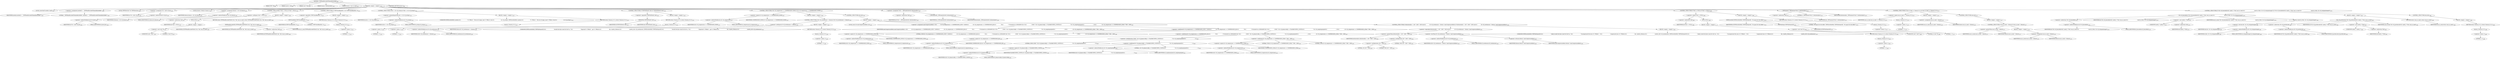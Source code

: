 digraph "_TIFFReadEncodedTileAndAllocBuffer" {  
"76190" [label = <(METHOD,_TIFFReadEncodedTileAndAllocBuffer)<SUB>999</SUB>> ]
"76191" [label = <(PARAM,TIFF *tif)<SUB>999</SUB>> ]
"76192" [label = <(PARAM,uint32_t tile)<SUB>999</SUB>> ]
"76193" [label = <(PARAM,void **buf)<SUB>1000</SUB>> ]
"76194" [label = <(PARAM,tmsize_t bufsizetoalloc)<SUB>1000</SUB>> ]
"76195" [label = <(PARAM,tmsize_t size_to_read)<SUB>1001</SUB>> ]
"76196" [label = <(BLOCK,&lt;empty&gt;,&lt;empty&gt;)<SUB>1002</SUB>> ]
"76197" [label = <(LOCAL,constchar[] module: char[])<SUB>1003</SUB>> ]
"76198" [label = <(&lt;operator&gt;.assignment,module[] = &quot;_TIFFReadEncodedTileAndAllocBuffer&quot;)<SUB>1003</SUB>> ]
"76199" [label = <(IDENTIFIER,module,module[] = &quot;_TIFFReadEncodedTileAndAllocBuffer&quot;)<SUB>1003</SUB>> ]
"76200" [label = <(LITERAL,&quot;_TIFFReadEncodedTileAndAllocBuffer&quot;,module[] = &quot;_TIFFReadEncodedTileAndAllocBuffer&quot;)<SUB>1003</SUB>> ]
"76201" [label = <(LOCAL,TIFFDirectory* td: TIFFDirectory)<SUB>1004</SUB>> ]
"76202" [label = <(&lt;operator&gt;.assignment,*td = &amp;tif-&gt;tif_dir)<SUB>1004</SUB>> ]
"76203" [label = <(IDENTIFIER,td,*td = &amp;tif-&gt;tif_dir)<SUB>1004</SUB>> ]
"76204" [label = <(&lt;operator&gt;.addressOf,&amp;tif-&gt;tif_dir)<SUB>1004</SUB>> ]
"76205" [label = <(&lt;operator&gt;.indirectFieldAccess,tif-&gt;tif_dir)<SUB>1004</SUB>> ]
"76206" [label = <(IDENTIFIER,tif,*td = &amp;tif-&gt;tif_dir)<SUB>1004</SUB>> ]
"76207" [label = <(FIELD_IDENTIFIER,tif_dir,tif_dir)<SUB>1004</SUB>> ]
"76208" [label = <(LOCAL,tmsize_t tilesize: tmsize_t)<SUB>1005</SUB>> ]
"76209" [label = <(&lt;operator&gt;.assignment,tilesize = tif-&gt;tif_tilesize)<SUB>1005</SUB>> ]
"76210" [label = <(IDENTIFIER,tilesize,tilesize = tif-&gt;tif_tilesize)<SUB>1005</SUB>> ]
"76211" [label = <(&lt;operator&gt;.indirectFieldAccess,tif-&gt;tif_tilesize)<SUB>1005</SUB>> ]
"76212" [label = <(IDENTIFIER,tif,tilesize = tif-&gt;tif_tilesize)<SUB>1005</SUB>> ]
"76213" [label = <(FIELD_IDENTIFIER,tif_tilesize,tif_tilesize)<SUB>1005</SUB>> ]
"76214" [label = <(CONTROL_STRUCTURE,if (*buf != NULL),if (*buf != NULL))<SUB>1007</SUB>> ]
"76215" [label = <(&lt;operator&gt;.notEquals,*buf != NULL)<SUB>1007</SUB>> ]
"76216" [label = <(&lt;operator&gt;.indirection,*buf)<SUB>1007</SUB>> ]
"76217" [label = <(IDENTIFIER,buf,*buf != NULL)<SUB>1007</SUB>> ]
"76218" [label = <(NULL,NULL)<SUB>1007</SUB>> ]
"76219" [label = <(BLOCK,&lt;empty&gt;,&lt;empty&gt;)> ]
"76220" [label = <(&lt;operator&gt;.cast,(void *)0)<SUB>1007</SUB>> ]
"76221" [label = <(UNKNOWN,void *,void *)<SUB>1007</SUB>> ]
"76222" [label = <(LITERAL,0,(void *)0)<SUB>1007</SUB>> ]
"76223" [label = <(BLOCK,&lt;empty&gt;,&lt;empty&gt;)<SUB>1008</SUB>> ]
"76224" [label = <(RETURN,return TIFFReadEncodedTile(tif, tile, *buf, size_to_read);,return TIFFReadEncodedTile(tif, tile, *buf, size_to_read);)<SUB>1009</SUB>> ]
"76225" [label = <(TIFFReadEncodedTile,TIFFReadEncodedTile(tif, tile, *buf, size_to_read))<SUB>1009</SUB>> ]
"76226" [label = <(IDENTIFIER,tif,TIFFReadEncodedTile(tif, tile, *buf, size_to_read))<SUB>1009</SUB>> ]
"76227" [label = <(IDENTIFIER,tile,TIFFReadEncodedTile(tif, tile, *buf, size_to_read))<SUB>1009</SUB>> ]
"76228" [label = <(&lt;operator&gt;.indirection,*buf)<SUB>1009</SUB>> ]
"76229" [label = <(IDENTIFIER,buf,TIFFReadEncodedTile(tif, tile, *buf, size_to_read))<SUB>1009</SUB>> ]
"76230" [label = <(IDENTIFIER,size_to_read,TIFFReadEncodedTile(tif, tile, *buf, size_to_read))<SUB>1009</SUB>> ]
"76231" [label = <(CONTROL_STRUCTURE,if (!TIFFCheckRead(tif, 1)),if (!TIFFCheckRead(tif, 1)))<SUB>1012</SUB>> ]
"76232" [label = <(&lt;operator&gt;.logicalNot,!TIFFCheckRead(tif, 1))<SUB>1012</SUB>> ]
"76233" [label = <(TIFFCheckRead,TIFFCheckRead(tif, 1))<SUB>1012</SUB>> ]
"76234" [label = <(IDENTIFIER,tif,TIFFCheckRead(tif, 1))<SUB>1012</SUB>> ]
"76235" [label = <(LITERAL,1,TIFFCheckRead(tif, 1))<SUB>1012</SUB>> ]
"76236" [label = <(BLOCK,&lt;empty&gt;,&lt;empty&gt;)<SUB>1013</SUB>> ]
"76237" [label = <(RETURN,return ((tmsize_t)(-1));,return ((tmsize_t)(-1));)<SUB>1013</SUB>> ]
"76238" [label = <(tmsize_t,(tmsize_t)(-1))<SUB>1013</SUB>> ]
"76239" [label = <(&lt;operator&gt;.minus,-1)<SUB>1013</SUB>> ]
"76240" [label = <(LITERAL,1,-1)<SUB>1013</SUB>> ]
"76241" [label = <(CONTROL_STRUCTURE,if (tile &gt;= td-&gt;td_nstrips),if (tile &gt;= td-&gt;td_nstrips))<SUB>1014</SUB>> ]
"76242" [label = <(&lt;operator&gt;.greaterEqualsThan,tile &gt;= td-&gt;td_nstrips)<SUB>1014</SUB>> ]
"76243" [label = <(IDENTIFIER,tile,tile &gt;= td-&gt;td_nstrips)<SUB>1014</SUB>> ]
"76244" [label = <(&lt;operator&gt;.indirectFieldAccess,td-&gt;td_nstrips)<SUB>1014</SUB>> ]
"76245" [label = <(IDENTIFIER,td,tile &gt;= td-&gt;td_nstrips)<SUB>1014</SUB>> ]
"76246" [label = <(FIELD_IDENTIFIER,td_nstrips,td_nstrips)<SUB>1014</SUB>> ]
"76247" [label = <(BLOCK,&lt;empty&gt;,&lt;empty&gt;)<SUB>1015</SUB>> ]
"76248" [label = <(UNKNOWN,TIFFErrorExtR(tif, module,\012                      &quot;%&quot; PRIu32 &quot;: Tile out of range, max %&quot; PRIu32, tile,\012                      td-&gt;td_nstrips);,TIFFErrorExtR(tif, module,\012                      &quot;%&quot; PRIu32 &quot;: Tile out of range, max %&quot; PRIu32, tile,\012                      td-&gt;td_nstrips);)<SUB>1016</SUB>> ]
"76249" [label = <(RETURN,return ((tmsize_t)(-1));,return ((tmsize_t)(-1));)<SUB>1019</SUB>> ]
"76250" [label = <(tmsize_t,(tmsize_t)(-1))<SUB>1019</SUB>> ]
"76251" [label = <(&lt;operator&gt;.minus,-1)<SUB>1019</SUB>> ]
"76252" [label = <(LITERAL,1,-1)<SUB>1019</SUB>> ]
"76253" [label = <(CONTROL_STRUCTURE,if (!TIFFFillTile(tif, tile)),if (!TIFFFillTile(tif, tile)))<SUB>1022</SUB>> ]
"76254" [label = <(&lt;operator&gt;.logicalNot,!TIFFFillTile(tif, tile))<SUB>1022</SUB>> ]
"76255" [label = <(TIFFFillTile,TIFFFillTile(tif, tile))<SUB>1022</SUB>> ]
"76256" [label = <(IDENTIFIER,tif,TIFFFillTile(tif, tile))<SUB>1022</SUB>> ]
"76257" [label = <(IDENTIFIER,tile,TIFFFillTile(tif, tile))<SUB>1022</SUB>> ]
"76258" [label = <(BLOCK,&lt;empty&gt;,&lt;empty&gt;)<SUB>1023</SUB>> ]
"76259" [label = <(RETURN,return ((tmsize_t)(-1));,return ((tmsize_t)(-1));)<SUB>1023</SUB>> ]
"76260" [label = <(tmsize_t,(tmsize_t)(-1))<SUB>1023</SUB>> ]
"76261" [label = <(&lt;operator&gt;.minus,-1)<SUB>1023</SUB>> ]
"76262" [label = <(LITERAL,1,-1)<SUB>1023</SUB>> ]
"76263" [label = <(CONTROL_STRUCTURE,if (td-&gt;td_compression == COMPRESSION_NONE),if (td-&gt;td_compression == COMPRESSION_NONE))<SUB>1027</SUB>> ]
"76264" [label = <(&lt;operator&gt;.equals,td-&gt;td_compression == COMPRESSION_NONE)<SUB>1027</SUB>> ]
"76265" [label = <(&lt;operator&gt;.indirectFieldAccess,td-&gt;td_compression)<SUB>1027</SUB>> ]
"76266" [label = <(IDENTIFIER,td,td-&gt;td_compression == COMPRESSION_NONE)<SUB>1027</SUB>> ]
"76267" [label = <(FIELD_IDENTIFIER,td_compression,td_compression)<SUB>1027</SUB>> ]
"76268" [label = <(IDENTIFIER,COMPRESSION_NONE,td-&gt;td_compression == COMPRESSION_NONE)<SUB>1027</SUB>> ]
"76269" [label = <(BLOCK,&lt;empty&gt;,&lt;empty&gt;)<SUB>1028</SUB>> ]
"76270" [label = <(CONTROL_STRUCTURE,if (tif-&gt;tif_rawdatasize != tilesize),if (tif-&gt;tif_rawdatasize != tilesize))<SUB>1029</SUB>> ]
"76271" [label = <(&lt;operator&gt;.notEquals,tif-&gt;tif_rawdatasize != tilesize)<SUB>1029</SUB>> ]
"76272" [label = <(&lt;operator&gt;.indirectFieldAccess,tif-&gt;tif_rawdatasize)<SUB>1029</SUB>> ]
"76273" [label = <(IDENTIFIER,tif,tif-&gt;tif_rawdatasize != tilesize)<SUB>1029</SUB>> ]
"76274" [label = <(FIELD_IDENTIFIER,tif_rawdatasize,tif_rawdatasize)<SUB>1029</SUB>> ]
"76275" [label = <(IDENTIFIER,tilesize,tif-&gt;tif_rawdatasize != tilesize)<SUB>1029</SUB>> ]
"76276" [label = <(BLOCK,&lt;empty&gt;,&lt;empty&gt;)<SUB>1030</SUB>> ]
"76277" [label = <(UNKNOWN,TIFFErrorExtR(tif, TIFFFileName(tif),\012                          &quot;Invalid tile byte count for tile %u. &quot;\012                          &quot;Expected %&quot; PRIu64 &quot;, got %&quot; PRIu64,\012                          tile, (uint64_t)tilesize,\012                          (uint64_t)tif-&gt;tif_rawdatasize);,TIFFErrorExtR(tif, TIFFFileName(tif),\012                          &quot;Invalid tile byte count for tile %u. &quot;\012                          &quot;Expected %&quot; PRIu64 &quot;, got %&quot; PRIu64,\012                          tile, (uint64_t)tilesize,\012                          (uint64_t)tif-&gt;tif_rawdatasize);)<SUB>1031</SUB>> ]
"76278" [label = <(RETURN,return ((tmsize_t)(-1));,return ((tmsize_t)(-1));)<SUB>1036</SUB>> ]
"76279" [label = <(tmsize_t,(tmsize_t)(-1))<SUB>1036</SUB>> ]
"76280" [label = <(&lt;operator&gt;.minus,-1)<SUB>1036</SUB>> ]
"76281" [label = <(LITERAL,1,-1)<SUB>1036</SUB>> ]
"76282" [label = <(CONTROL_STRUCTURE,else,else)<SUB>1040</SUB>> ]
"76283" [label = <(BLOCK,&lt;empty&gt;,&lt;empty&gt;)<SUB>1040</SUB>> ]
"76284" [label = <(LOCAL,const int maxCompressionRatio: int)<SUB>1045</SUB>> ]
"76285" [label = <(&lt;operator&gt;.assignment,maxCompressionRatio =\012            td-&gt;td_compression == COMPRESSION_ZSTD ? 33000\012            : td-&gt;td_compression == COMPRESSION_JXL\012                ?\012                /* Evaluated on a 8000x8000 tile */\012                25000 * (td-&gt;td_planarconfig == PLANARCONFIG_CONTIG\012                             ? td-&gt;td_samplesperpixel\012                             : 1)\012                : td-&gt;td_compression == COMPRESSION_LZMA ? 7000 : 1000)<SUB>1045</SUB>> ]
"76286" [label = <(IDENTIFIER,maxCompressionRatio,maxCompressionRatio =\012            td-&gt;td_compression == COMPRESSION_ZSTD ? 33000\012            : td-&gt;td_compression == COMPRESSION_JXL\012                ?\012                /* Evaluated on a 8000x8000 tile */\012                25000 * (td-&gt;td_planarconfig == PLANARCONFIG_CONTIG\012                             ? td-&gt;td_samplesperpixel\012                             : 1)\012                : td-&gt;td_compression == COMPRESSION_LZMA ? 7000 : 1000)<SUB>1045</SUB>> ]
"76287" [label = <(&lt;operator&gt;.conditional,td-&gt;td_compression == COMPRESSION_ZSTD ? 33000\012            : td-&gt;td_compression == COMPRESSION_JXL\012                ?\012                /* Evaluated on a 8000x8000 tile */\012                25000 * (td-&gt;td_planarconfig == PLANARCONFIG_CONTIG\012                             ? td-&gt;td_samplesperpixel\012                             : 1)\012                : td-&gt;td_compression == COMPRESSION_LZMA ? 7000 : 1000)<SUB>1046</SUB>> ]
"76288" [label = <(&lt;operator&gt;.equals,td-&gt;td_compression == COMPRESSION_ZSTD)<SUB>1046</SUB>> ]
"76289" [label = <(&lt;operator&gt;.indirectFieldAccess,td-&gt;td_compression)<SUB>1046</SUB>> ]
"76290" [label = <(IDENTIFIER,td,td-&gt;td_compression == COMPRESSION_ZSTD)<SUB>1046</SUB>> ]
"76291" [label = <(FIELD_IDENTIFIER,td_compression,td_compression)<SUB>1046</SUB>> ]
"76292" [label = <(IDENTIFIER,COMPRESSION_ZSTD,td-&gt;td_compression == COMPRESSION_ZSTD)<SUB>1046</SUB>> ]
"76293" [label = <(LITERAL,33000,td-&gt;td_compression == COMPRESSION_ZSTD ? 33000\012            : td-&gt;td_compression == COMPRESSION_JXL\012                ?\012                /* Evaluated on a 8000x8000 tile */\012                25000 * (td-&gt;td_planarconfig == PLANARCONFIG_CONTIG\012                             ? td-&gt;td_samplesperpixel\012                             : 1)\012                : td-&gt;td_compression == COMPRESSION_LZMA ? 7000 : 1000)<SUB>1046</SUB>> ]
"76294" [label = <(&lt;operator&gt;.conditional,td-&gt;td_compression == COMPRESSION_JXL\012                ?\012                /* Evaluated on a 8000x8000 tile */\012                25000 * (td-&gt;td_planarconfig == PLANARCONFIG_CONTIG\012                             ? td-&gt;td_samplesperpixel\012                             : 1)\012                : td-&gt;td_compression == COMPRESSION_LZMA ? 7000 : 1000)<SUB>1047</SUB>> ]
"76295" [label = <(&lt;operator&gt;.equals,td-&gt;td_compression == COMPRESSION_JXL)<SUB>1047</SUB>> ]
"76296" [label = <(&lt;operator&gt;.indirectFieldAccess,td-&gt;td_compression)<SUB>1047</SUB>> ]
"76297" [label = <(IDENTIFIER,td,td-&gt;td_compression == COMPRESSION_JXL)<SUB>1047</SUB>> ]
"76298" [label = <(FIELD_IDENTIFIER,td_compression,td_compression)<SUB>1047</SUB>> ]
"76299" [label = <(IDENTIFIER,COMPRESSION_JXL,td-&gt;td_compression == COMPRESSION_JXL)<SUB>1047</SUB>> ]
"76300" [label = <(&lt;operator&gt;.multiplication,25000 * (td-&gt;td_planarconfig == PLANARCONFIG_CONTIG\012                             ? td-&gt;td_samplesperpixel\012                             : 1))<SUB>1050</SUB>> ]
"76301" [label = <(LITERAL,25000,25000 * (td-&gt;td_planarconfig == PLANARCONFIG_CONTIG\012                             ? td-&gt;td_samplesperpixel\012                             : 1))<SUB>1050</SUB>> ]
"76302" [label = <(&lt;operator&gt;.conditional,td-&gt;td_planarconfig == PLANARCONFIG_CONTIG\012                             ? td-&gt;td_samplesperpixel\012                             : 1)<SUB>1050</SUB>> ]
"76303" [label = <(&lt;operator&gt;.equals,td-&gt;td_planarconfig == PLANARCONFIG_CONTIG)<SUB>1050</SUB>> ]
"76304" [label = <(&lt;operator&gt;.indirectFieldAccess,td-&gt;td_planarconfig)<SUB>1050</SUB>> ]
"76305" [label = <(IDENTIFIER,td,td-&gt;td_planarconfig == PLANARCONFIG_CONTIG)<SUB>1050</SUB>> ]
"76306" [label = <(FIELD_IDENTIFIER,td_planarconfig,td_planarconfig)<SUB>1050</SUB>> ]
"76307" [label = <(IDENTIFIER,PLANARCONFIG_CONTIG,td-&gt;td_planarconfig == PLANARCONFIG_CONTIG)<SUB>1050</SUB>> ]
"76308" [label = <(&lt;operator&gt;.indirectFieldAccess,td-&gt;td_samplesperpixel)<SUB>1051</SUB>> ]
"76309" [label = <(IDENTIFIER,td,td-&gt;td_planarconfig == PLANARCONFIG_CONTIG\012                             ? td-&gt;td_samplesperpixel\012                             : 1)<SUB>1051</SUB>> ]
"76310" [label = <(FIELD_IDENTIFIER,td_samplesperpixel,td_samplesperpixel)<SUB>1051</SUB>> ]
"76311" [label = <(LITERAL,1,td-&gt;td_planarconfig == PLANARCONFIG_CONTIG\012                             ? td-&gt;td_samplesperpixel\012                             : 1)<SUB>1052</SUB>> ]
"76312" [label = <(&lt;operator&gt;.conditional,td-&gt;td_compression == COMPRESSION_LZMA ? 7000 : 1000)<SUB>1053</SUB>> ]
"76313" [label = <(&lt;operator&gt;.equals,td-&gt;td_compression == COMPRESSION_LZMA)<SUB>1053</SUB>> ]
"76314" [label = <(&lt;operator&gt;.indirectFieldAccess,td-&gt;td_compression)<SUB>1053</SUB>> ]
"76315" [label = <(IDENTIFIER,td,td-&gt;td_compression == COMPRESSION_LZMA)<SUB>1053</SUB>> ]
"76316" [label = <(FIELD_IDENTIFIER,td_compression,td_compression)<SUB>1053</SUB>> ]
"76317" [label = <(IDENTIFIER,COMPRESSION_LZMA,td-&gt;td_compression == COMPRESSION_LZMA)<SUB>1053</SUB>> ]
"76318" [label = <(LITERAL,7000,td-&gt;td_compression == COMPRESSION_LZMA ? 7000 : 1000)<SUB>1053</SUB>> ]
"76319" [label = <(LITERAL,1000,td-&gt;td_compression == COMPRESSION_LZMA ? 7000 : 1000)<SUB>1053</SUB>> ]
"76320" [label = <(CONTROL_STRUCTURE,if (bufsizetoalloc &gt; 100 * 1000 * 1000 &amp;&amp;\012            tif-&gt;tif_rawdatasize &lt; tilesize / maxCompressionRatio),if (bufsizetoalloc &gt; 100 * 1000 * 1000 &amp;&amp;\012            tif-&gt;tif_rawdatasize &lt; tilesize / maxCompressionRatio))<SUB>1054</SUB>> ]
"76321" [label = <(&lt;operator&gt;.logicalAnd,bufsizetoalloc &gt; 100 * 1000 * 1000 &amp;&amp;\012            tif-&gt;tif_rawdatasize &lt; tilesize / maxCompressionRatio)<SUB>1054</SUB>> ]
"76322" [label = <(&lt;operator&gt;.greaterThan,bufsizetoalloc &gt; 100 * 1000 * 1000)<SUB>1054</SUB>> ]
"76323" [label = <(IDENTIFIER,bufsizetoalloc,bufsizetoalloc &gt; 100 * 1000 * 1000)<SUB>1054</SUB>> ]
"76324" [label = <(&lt;operator&gt;.multiplication,100 * 1000 * 1000)<SUB>1054</SUB>> ]
"76325" [label = <(&lt;operator&gt;.multiplication,100 * 1000)<SUB>1054</SUB>> ]
"76326" [label = <(LITERAL,100,100 * 1000)<SUB>1054</SUB>> ]
"76327" [label = <(LITERAL,1000,100 * 1000)<SUB>1054</SUB>> ]
"76328" [label = <(LITERAL,1000,100 * 1000 * 1000)<SUB>1054</SUB>> ]
"76329" [label = <(&lt;operator&gt;.lessThan,tif-&gt;tif_rawdatasize &lt; tilesize / maxCompressionRatio)<SUB>1055</SUB>> ]
"76330" [label = <(&lt;operator&gt;.indirectFieldAccess,tif-&gt;tif_rawdatasize)<SUB>1055</SUB>> ]
"76331" [label = <(IDENTIFIER,tif,tif-&gt;tif_rawdatasize &lt; tilesize / maxCompressionRatio)<SUB>1055</SUB>> ]
"76332" [label = <(FIELD_IDENTIFIER,tif_rawdatasize,tif_rawdatasize)<SUB>1055</SUB>> ]
"76333" [label = <(&lt;operator&gt;.division,tilesize / maxCompressionRatio)<SUB>1055</SUB>> ]
"76334" [label = <(IDENTIFIER,tilesize,tilesize / maxCompressionRatio)<SUB>1055</SUB>> ]
"76335" [label = <(IDENTIFIER,maxCompressionRatio,tilesize / maxCompressionRatio)<SUB>1055</SUB>> ]
"76336" [label = <(BLOCK,&lt;empty&gt;,&lt;empty&gt;)<SUB>1056</SUB>> ]
"76337" [label = <(UNKNOWN,TIFFErrorExtR(tif, TIFFFileName(tif),\012                          &quot;Likely invalid tile byte count for tile %u. &quot;\012                          &quot;Uncompressed tile size is %&quot; PRIu64 &quot;, &quot;\012                          &quot;compressed one is %&quot; PRIu64,\012                          tile, (uint64_t)tilesize,\012                          (uint64_t)tif-&gt;tif_rawdatasize);,TIFFErrorExtR(tif, TIFFFileName(tif),\012                          &quot;Likely invalid tile byte count for tile %u. &quot;\012                          &quot;Uncompressed tile size is %&quot; PRIu64 &quot;, &quot;\012                          &quot;compressed one is %&quot; PRIu64,\012                          tile, (uint64_t)tilesize,\012                          (uint64_t)tif-&gt;tif_rawdatasize);)<SUB>1057</SUB>> ]
"76338" [label = <(RETURN,return ((tmsize_t)(-1));,return ((tmsize_t)(-1));)<SUB>1063</SUB>> ]
"76339" [label = <(tmsize_t,(tmsize_t)(-1))<SUB>1063</SUB>> ]
"76340" [label = <(&lt;operator&gt;.minus,-1)<SUB>1063</SUB>> ]
"76341" [label = <(LITERAL,1,-1)<SUB>1063</SUB>> ]
"76342" [label = <(&lt;operator&gt;.assignment,*buf = _TIFFmallocExt(tif, bufsizetoalloc))<SUB>1067</SUB>> ]
"76343" [label = <(&lt;operator&gt;.indirection,*buf)<SUB>1067</SUB>> ]
"76344" [label = <(IDENTIFIER,buf,*buf = _TIFFmallocExt(tif, bufsizetoalloc))<SUB>1067</SUB>> ]
"76345" [label = <(_TIFFmallocExt,_TIFFmallocExt(tif, bufsizetoalloc))<SUB>1067</SUB>> ]
"76346" [label = <(IDENTIFIER,tif,_TIFFmallocExt(tif, bufsizetoalloc))<SUB>1067</SUB>> ]
"76347" [label = <(IDENTIFIER,bufsizetoalloc,_TIFFmallocExt(tif, bufsizetoalloc))<SUB>1067</SUB>> ]
"76348" [label = <(CONTROL_STRUCTURE,if (*buf == NULL),if (*buf == NULL))<SUB>1068</SUB>> ]
"76349" [label = <(&lt;operator&gt;.equals,*buf == NULL)<SUB>1068</SUB>> ]
"76350" [label = <(&lt;operator&gt;.indirection,*buf)<SUB>1068</SUB>> ]
"76351" [label = <(IDENTIFIER,buf,*buf == NULL)<SUB>1068</SUB>> ]
"76352" [label = <(NULL,NULL)<SUB>1068</SUB>> ]
"76353" [label = <(BLOCK,&lt;empty&gt;,&lt;empty&gt;)> ]
"76354" [label = <(&lt;operator&gt;.cast,(void *)0)<SUB>1068</SUB>> ]
"76355" [label = <(UNKNOWN,void *,void *)<SUB>1068</SUB>> ]
"76356" [label = <(LITERAL,0,(void *)0)<SUB>1068</SUB>> ]
"76357" [label = <(BLOCK,&lt;empty&gt;,&lt;empty&gt;)<SUB>1069</SUB>> ]
"76358" [label = <(TIFFErrorExtR,TIFFErrorExtR(tif, TIFFFileName(tif), &quot;No space for tile buffer&quot;))<SUB>1070</SUB>> ]
"76359" [label = <(IDENTIFIER,tif,TIFFErrorExtR(tif, TIFFFileName(tif), &quot;No space for tile buffer&quot;))<SUB>1070</SUB>> ]
"76360" [label = <(TIFFFileName,TIFFFileName(tif))<SUB>1070</SUB>> ]
"76361" [label = <(IDENTIFIER,tif,TIFFFileName(tif))<SUB>1070</SUB>> ]
"76362" [label = <(LITERAL,&quot;No space for tile buffer&quot;,TIFFErrorExtR(tif, TIFFFileName(tif), &quot;No space for tile buffer&quot;))<SUB>1070</SUB>> ]
"76363" [label = <(RETURN,return ((tmsize_t)(-1));,return ((tmsize_t)(-1));)<SUB>1071</SUB>> ]
"76364" [label = <(tmsize_t,(tmsize_t)(-1))<SUB>1071</SUB>> ]
"76365" [label = <(&lt;operator&gt;.minus,-1)<SUB>1071</SUB>> ]
"76366" [label = <(LITERAL,1,-1)<SUB>1071</SUB>> ]
"76367" [label = <(_TIFFmemset,_TIFFmemset(*buf, 0, bufsizetoalloc))<SUB>1073</SUB>> ]
"76368" [label = <(&lt;operator&gt;.indirection,*buf)<SUB>1073</SUB>> ]
"76369" [label = <(IDENTIFIER,buf,_TIFFmemset(*buf, 0, bufsizetoalloc))<SUB>1073</SUB>> ]
"76370" [label = <(LITERAL,0,_TIFFmemset(*buf, 0, bufsizetoalloc))<SUB>1073</SUB>> ]
"76371" [label = <(IDENTIFIER,bufsizetoalloc,_TIFFmemset(*buf, 0, bufsizetoalloc))<SUB>1073</SUB>> ]
"76372" [label = <(CONTROL_STRUCTURE,if (size_to_read == (tmsize_t)(-1)),if (size_to_read == (tmsize_t)(-1)))<SUB>1075</SUB>> ]
"76373" [label = <(&lt;operator&gt;.equals,size_to_read == (tmsize_t)(-1))<SUB>1075</SUB>> ]
"76374" [label = <(IDENTIFIER,size_to_read,size_to_read == (tmsize_t)(-1))<SUB>1075</SUB>> ]
"76375" [label = <(tmsize_t,(tmsize_t)(-1))<SUB>1075</SUB>> ]
"76376" [label = <(&lt;operator&gt;.minus,-1)<SUB>1075</SUB>> ]
"76377" [label = <(LITERAL,1,-1)<SUB>1075</SUB>> ]
"76378" [label = <(BLOCK,&lt;empty&gt;,&lt;empty&gt;)<SUB>1076</SUB>> ]
"76379" [label = <(&lt;operator&gt;.assignment,size_to_read = tilesize)<SUB>1076</SUB>> ]
"76380" [label = <(IDENTIFIER,size_to_read,size_to_read = tilesize)<SUB>1076</SUB>> ]
"76381" [label = <(IDENTIFIER,tilesize,size_to_read = tilesize)<SUB>1076</SUB>> ]
"76382" [label = <(CONTROL_STRUCTURE,else,else)<SUB>1077</SUB>> ]
"76383" [label = <(BLOCK,&lt;empty&gt;,&lt;empty&gt;)<SUB>1077</SUB>> ]
"76384" [label = <(CONTROL_STRUCTURE,if (size_to_read &gt; tilesize),if (size_to_read &gt; tilesize))<SUB>1077</SUB>> ]
"76385" [label = <(&lt;operator&gt;.greaterThan,size_to_read &gt; tilesize)<SUB>1077</SUB>> ]
"76386" [label = <(IDENTIFIER,size_to_read,size_to_read &gt; tilesize)<SUB>1077</SUB>> ]
"76387" [label = <(IDENTIFIER,tilesize,size_to_read &gt; tilesize)<SUB>1077</SUB>> ]
"76388" [label = <(BLOCK,&lt;empty&gt;,&lt;empty&gt;)<SUB>1078</SUB>> ]
"76389" [label = <(&lt;operator&gt;.assignment,size_to_read = tilesize)<SUB>1078</SUB>> ]
"76390" [label = <(IDENTIFIER,size_to_read,size_to_read = tilesize)<SUB>1078</SUB>> ]
"76391" [label = <(IDENTIFIER,tilesize,size_to_read = tilesize)<SUB>1078</SUB>> ]
"76392" [label = <(CONTROL_STRUCTURE,if ((*tif-&gt;tif_decodetile)(tif, (uint8_t *)*buf, size_to_read,\012                               (uint16_t)(tile / td-&gt;td_stripsperimage))),if ((*tif-&gt;tif_decodetile)(tif, (uint8_t *)*buf, size_to_read,\012                               (uint16_t)(tile / td-&gt;td_stripsperimage))))<SUB>1079</SUB>> ]
"76393" [label = <(*tif-&gt;tif_decodetile,(*tif-&gt;tif_decodetile)(tif, (uint8_t *)*buf, size_to_read,\012                               (uint16_t)(tile / td-&gt;td_stripsperimage)))<SUB>1079</SUB>> ]
"76394" [label = <(&lt;operator&gt;.indirection,*tif-&gt;tif_decodetile)<SUB>1079</SUB>> ]
"76395" [label = <(&lt;operator&gt;.indirectFieldAccess,tif-&gt;tif_decodetile)<SUB>1079</SUB>> ]
"76396" [label = <(IDENTIFIER,tif,(*tif-&gt;tif_decodetile)(tif, (uint8_t *)*buf, size_to_read,\012                               (uint16_t)(tile / td-&gt;td_stripsperimage)))<SUB>1079</SUB>> ]
"76397" [label = <(FIELD_IDENTIFIER,tif_decodetile,tif_decodetile)<SUB>1079</SUB>> ]
"76398" [label = <(IDENTIFIER,tif,(*tif-&gt;tif_decodetile)(tif, (uint8_t *)*buf, size_to_read,\012                               (uint16_t)(tile / td-&gt;td_stripsperimage)))<SUB>1079</SUB>> ]
"76399" [label = <(&lt;operator&gt;.cast,(uint8_t *)*buf)<SUB>1079</SUB>> ]
"76400" [label = <(UNKNOWN,uint8_t *,uint8_t *)<SUB>1079</SUB>> ]
"76401" [label = <(&lt;operator&gt;.indirection,*buf)<SUB>1079</SUB>> ]
"76402" [label = <(IDENTIFIER,buf,(uint8_t *)*buf)<SUB>1079</SUB>> ]
"76403" [label = <(IDENTIFIER,size_to_read,(*tif-&gt;tif_decodetile)(tif, (uint8_t *)*buf, size_to_read,\012                               (uint16_t)(tile / td-&gt;td_stripsperimage)))<SUB>1079</SUB>> ]
"76404" [label = <(uint16_t,(uint16_t)(tile / td-&gt;td_stripsperimage))<SUB>1080</SUB>> ]
"76405" [label = <(&lt;operator&gt;.division,tile / td-&gt;td_stripsperimage)<SUB>1080</SUB>> ]
"76406" [label = <(IDENTIFIER,tile,tile / td-&gt;td_stripsperimage)<SUB>1080</SUB>> ]
"76407" [label = <(&lt;operator&gt;.indirectFieldAccess,td-&gt;td_stripsperimage)<SUB>1080</SUB>> ]
"76408" [label = <(IDENTIFIER,td,tile / td-&gt;td_stripsperimage)<SUB>1080</SUB>> ]
"76409" [label = <(FIELD_IDENTIFIER,td_stripsperimage,td_stripsperimage)<SUB>1080</SUB>> ]
"76410" [label = <(BLOCK,&lt;empty&gt;,&lt;empty&gt;)<SUB>1081</SUB>> ]
"76411" [label = <(*tif-&gt;tif_postdecode,(*tif-&gt;tif_postdecode)(tif, (uint8_t *)*buf, size_to_read))<SUB>1082</SUB>> ]
"76412" [label = <(&lt;operator&gt;.indirection,*tif-&gt;tif_postdecode)<SUB>1082</SUB>> ]
"76413" [label = <(&lt;operator&gt;.indirectFieldAccess,tif-&gt;tif_postdecode)<SUB>1082</SUB>> ]
"76414" [label = <(IDENTIFIER,tif,(*tif-&gt;tif_postdecode)(tif, (uint8_t *)*buf, size_to_read))<SUB>1082</SUB>> ]
"76415" [label = <(FIELD_IDENTIFIER,tif_postdecode,tif_postdecode)<SUB>1082</SUB>> ]
"76416" [label = <(IDENTIFIER,tif,(*tif-&gt;tif_postdecode)(tif, (uint8_t *)*buf, size_to_read))<SUB>1082</SUB>> ]
"76417" [label = <(&lt;operator&gt;.cast,(uint8_t *)*buf)<SUB>1082</SUB>> ]
"76418" [label = <(UNKNOWN,uint8_t *,uint8_t *)<SUB>1082</SUB>> ]
"76419" [label = <(&lt;operator&gt;.indirection,*buf)<SUB>1082</SUB>> ]
"76420" [label = <(IDENTIFIER,buf,(uint8_t *)*buf)<SUB>1082</SUB>> ]
"76421" [label = <(IDENTIFIER,size_to_read,(*tif-&gt;tif_postdecode)(tif, (uint8_t *)*buf, size_to_read))<SUB>1082</SUB>> ]
"76422" [label = <(RETURN,return (size_to_read);,return (size_to_read);)<SUB>1083</SUB>> ]
"76423" [label = <(IDENTIFIER,size_to_read,return (size_to_read);)<SUB>1083</SUB>> ]
"76424" [label = <(CONTROL_STRUCTURE,else,else)<SUB>1086</SUB>> ]
"76425" [label = <(BLOCK,&lt;empty&gt;,&lt;empty&gt;)<SUB>1086</SUB>> ]
"76426" [label = <(RETURN,return ((tmsize_t)(-1));,return ((tmsize_t)(-1));)<SUB>1086</SUB>> ]
"76427" [label = <(tmsize_t,(tmsize_t)(-1))<SUB>1086</SUB>> ]
"76428" [label = <(&lt;operator&gt;.minus,-1)<SUB>1086</SUB>> ]
"76429" [label = <(LITERAL,1,-1)<SUB>1086</SUB>> ]
"76430" [label = <(METHOD_RETURN,tmsize_t)<SUB>999</SUB>> ]
  "76190" -> "76191" 
  "76190" -> "76192" 
  "76190" -> "76193" 
  "76190" -> "76194" 
  "76190" -> "76195" 
  "76190" -> "76196" 
  "76190" -> "76430" 
  "76196" -> "76197" 
  "76196" -> "76198" 
  "76196" -> "76201" 
  "76196" -> "76202" 
  "76196" -> "76208" 
  "76196" -> "76209" 
  "76196" -> "76214" 
  "76196" -> "76231" 
  "76196" -> "76241" 
  "76196" -> "76253" 
  "76196" -> "76263" 
  "76196" -> "76342" 
  "76196" -> "76348" 
  "76196" -> "76367" 
  "76196" -> "76372" 
  "76196" -> "76392" 
  "76198" -> "76199" 
  "76198" -> "76200" 
  "76202" -> "76203" 
  "76202" -> "76204" 
  "76204" -> "76205" 
  "76205" -> "76206" 
  "76205" -> "76207" 
  "76209" -> "76210" 
  "76209" -> "76211" 
  "76211" -> "76212" 
  "76211" -> "76213" 
  "76214" -> "76215" 
  "76214" -> "76223" 
  "76215" -> "76216" 
  "76215" -> "76218" 
  "76216" -> "76217" 
  "76218" -> "76219" 
  "76219" -> "76220" 
  "76220" -> "76221" 
  "76220" -> "76222" 
  "76223" -> "76224" 
  "76224" -> "76225" 
  "76225" -> "76226" 
  "76225" -> "76227" 
  "76225" -> "76228" 
  "76225" -> "76230" 
  "76228" -> "76229" 
  "76231" -> "76232" 
  "76231" -> "76236" 
  "76232" -> "76233" 
  "76233" -> "76234" 
  "76233" -> "76235" 
  "76236" -> "76237" 
  "76237" -> "76238" 
  "76238" -> "76239" 
  "76239" -> "76240" 
  "76241" -> "76242" 
  "76241" -> "76247" 
  "76242" -> "76243" 
  "76242" -> "76244" 
  "76244" -> "76245" 
  "76244" -> "76246" 
  "76247" -> "76248" 
  "76247" -> "76249" 
  "76249" -> "76250" 
  "76250" -> "76251" 
  "76251" -> "76252" 
  "76253" -> "76254" 
  "76253" -> "76258" 
  "76254" -> "76255" 
  "76255" -> "76256" 
  "76255" -> "76257" 
  "76258" -> "76259" 
  "76259" -> "76260" 
  "76260" -> "76261" 
  "76261" -> "76262" 
  "76263" -> "76264" 
  "76263" -> "76269" 
  "76263" -> "76282" 
  "76264" -> "76265" 
  "76264" -> "76268" 
  "76265" -> "76266" 
  "76265" -> "76267" 
  "76269" -> "76270" 
  "76270" -> "76271" 
  "76270" -> "76276" 
  "76271" -> "76272" 
  "76271" -> "76275" 
  "76272" -> "76273" 
  "76272" -> "76274" 
  "76276" -> "76277" 
  "76276" -> "76278" 
  "76278" -> "76279" 
  "76279" -> "76280" 
  "76280" -> "76281" 
  "76282" -> "76283" 
  "76283" -> "76284" 
  "76283" -> "76285" 
  "76283" -> "76320" 
  "76285" -> "76286" 
  "76285" -> "76287" 
  "76287" -> "76288" 
  "76287" -> "76293" 
  "76287" -> "76294" 
  "76288" -> "76289" 
  "76288" -> "76292" 
  "76289" -> "76290" 
  "76289" -> "76291" 
  "76294" -> "76295" 
  "76294" -> "76300" 
  "76294" -> "76312" 
  "76295" -> "76296" 
  "76295" -> "76299" 
  "76296" -> "76297" 
  "76296" -> "76298" 
  "76300" -> "76301" 
  "76300" -> "76302" 
  "76302" -> "76303" 
  "76302" -> "76308" 
  "76302" -> "76311" 
  "76303" -> "76304" 
  "76303" -> "76307" 
  "76304" -> "76305" 
  "76304" -> "76306" 
  "76308" -> "76309" 
  "76308" -> "76310" 
  "76312" -> "76313" 
  "76312" -> "76318" 
  "76312" -> "76319" 
  "76313" -> "76314" 
  "76313" -> "76317" 
  "76314" -> "76315" 
  "76314" -> "76316" 
  "76320" -> "76321" 
  "76320" -> "76336" 
  "76321" -> "76322" 
  "76321" -> "76329" 
  "76322" -> "76323" 
  "76322" -> "76324" 
  "76324" -> "76325" 
  "76324" -> "76328" 
  "76325" -> "76326" 
  "76325" -> "76327" 
  "76329" -> "76330" 
  "76329" -> "76333" 
  "76330" -> "76331" 
  "76330" -> "76332" 
  "76333" -> "76334" 
  "76333" -> "76335" 
  "76336" -> "76337" 
  "76336" -> "76338" 
  "76338" -> "76339" 
  "76339" -> "76340" 
  "76340" -> "76341" 
  "76342" -> "76343" 
  "76342" -> "76345" 
  "76343" -> "76344" 
  "76345" -> "76346" 
  "76345" -> "76347" 
  "76348" -> "76349" 
  "76348" -> "76357" 
  "76349" -> "76350" 
  "76349" -> "76352" 
  "76350" -> "76351" 
  "76352" -> "76353" 
  "76353" -> "76354" 
  "76354" -> "76355" 
  "76354" -> "76356" 
  "76357" -> "76358" 
  "76357" -> "76363" 
  "76358" -> "76359" 
  "76358" -> "76360" 
  "76358" -> "76362" 
  "76360" -> "76361" 
  "76363" -> "76364" 
  "76364" -> "76365" 
  "76365" -> "76366" 
  "76367" -> "76368" 
  "76367" -> "76370" 
  "76367" -> "76371" 
  "76368" -> "76369" 
  "76372" -> "76373" 
  "76372" -> "76378" 
  "76372" -> "76382" 
  "76373" -> "76374" 
  "76373" -> "76375" 
  "76375" -> "76376" 
  "76376" -> "76377" 
  "76378" -> "76379" 
  "76379" -> "76380" 
  "76379" -> "76381" 
  "76382" -> "76383" 
  "76383" -> "76384" 
  "76384" -> "76385" 
  "76384" -> "76388" 
  "76385" -> "76386" 
  "76385" -> "76387" 
  "76388" -> "76389" 
  "76389" -> "76390" 
  "76389" -> "76391" 
  "76392" -> "76393" 
  "76392" -> "76410" 
  "76392" -> "76424" 
  "76393" -> "76394" 
  "76393" -> "76398" 
  "76393" -> "76399" 
  "76393" -> "76403" 
  "76393" -> "76404" 
  "76394" -> "76395" 
  "76395" -> "76396" 
  "76395" -> "76397" 
  "76399" -> "76400" 
  "76399" -> "76401" 
  "76401" -> "76402" 
  "76404" -> "76405" 
  "76405" -> "76406" 
  "76405" -> "76407" 
  "76407" -> "76408" 
  "76407" -> "76409" 
  "76410" -> "76411" 
  "76410" -> "76422" 
  "76411" -> "76412" 
  "76411" -> "76416" 
  "76411" -> "76417" 
  "76411" -> "76421" 
  "76412" -> "76413" 
  "76413" -> "76414" 
  "76413" -> "76415" 
  "76417" -> "76418" 
  "76417" -> "76419" 
  "76419" -> "76420" 
  "76422" -> "76423" 
  "76424" -> "76425" 
  "76425" -> "76426" 
  "76426" -> "76427" 
  "76427" -> "76428" 
  "76428" -> "76429" 
}
